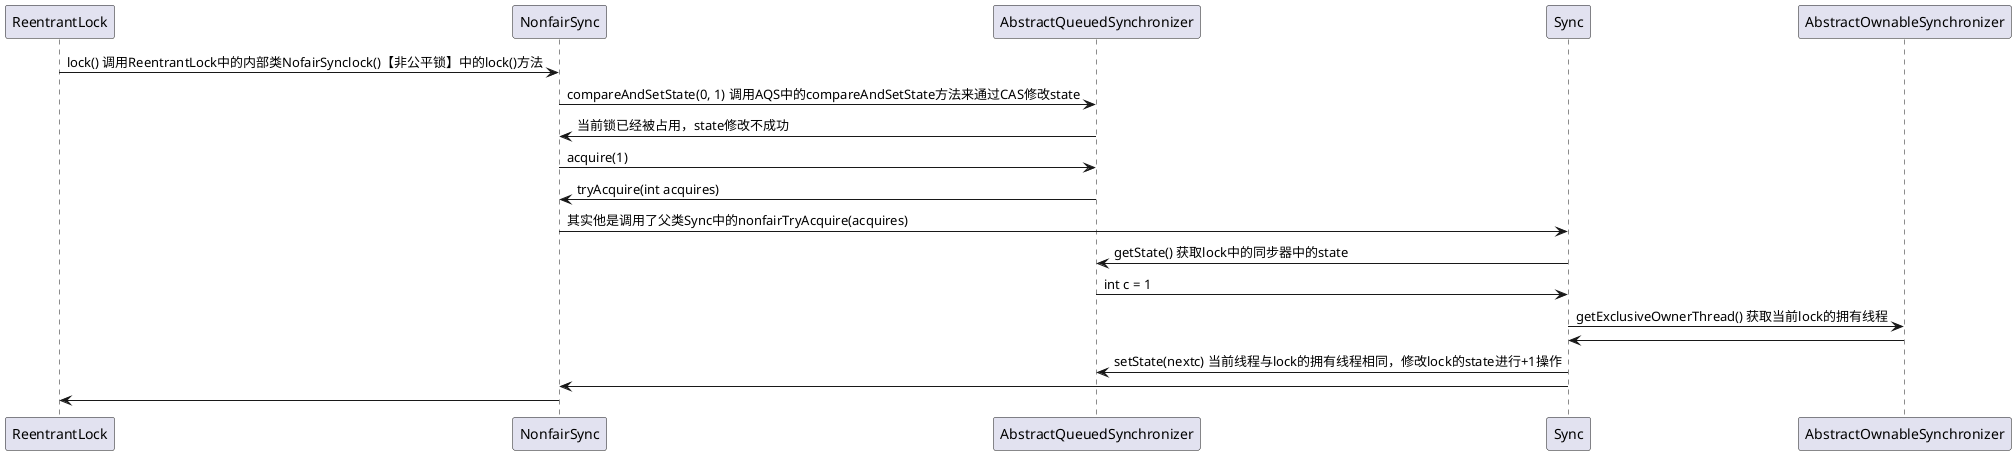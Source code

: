 ## 1.8中的lock.lock非公平重入锁底层原理
@startuml
ReentrantLock -> NonfairSync : lock() 调用ReentrantLock中的内部类NofairSynclock()【非公平锁】中的lock()方法
NonfairSync -> AbstractQueuedSynchronizer : compareAndSetState(0, 1) 调用AQS中的compareAndSetState方法来通过CAS修改state
AbstractQueuedSynchronizer -> NonfairSync : 当前锁已经被占用，state修改不成功
NonfairSync -> AbstractQueuedSynchronizer : acquire(1)
AbstractQueuedSynchronizer -> NonfairSync : tryAcquire(int acquires)
NonfairSync -> Sync : 其实他是调用了父类Sync中的nonfairTryAcquire(acquires)
Sync -> AbstractQueuedSynchronizer : getState() 获取lock中的同步器中的state
AbstractQueuedSynchronizer -> Sync : int c = 1
Sync -> AbstractOwnableSynchronizer : getExclusiveOwnerThread() 获取当前lock的拥有线程
AbstractOwnableSynchronizer -> Sync
Sync -> AbstractQueuedSynchronizer : setState(nextc) 当前线程与lock的拥有线程相同，修改lock的state进行+1操作

Sync -> NonfairSync
NonfairSync -> ReentrantLock
@enduml

Sync继承了AQS下面是Sync中的nonfairTryAcquire
final boolean nonfairTryAcquire(int acquires) {
    final Thread current = Thread.currentThread();//获取当前线程
    int c = getState();//获取当前线程中的state值，判断当前lock是否已经被其他线程占用
    if (c == 0) {//如果没有被占用，就通过cas修改state值
        if (compareAndSetState(0, acquires)) {
            setExclusiveOwnerThread(current);//将state的值修改成功后将锁设置当前线程的
            return true;
        }
    }
    else if (current == getExclusiveOwnerThread()) {//如果state!=0表示当前锁已经被占用，判断占用锁的线程是不是当前线程【可重入性】
        int nextc = c + acquires;//如果当前线程与占用锁的线程是同一个，那么对state进行+1的操作
        if (nextc < 0) // overflow
            throw new Error("Maximum lock count exceeded");
        setState(nextc);//通过cas修改state的值
        return true;
    }
    return false;
}

